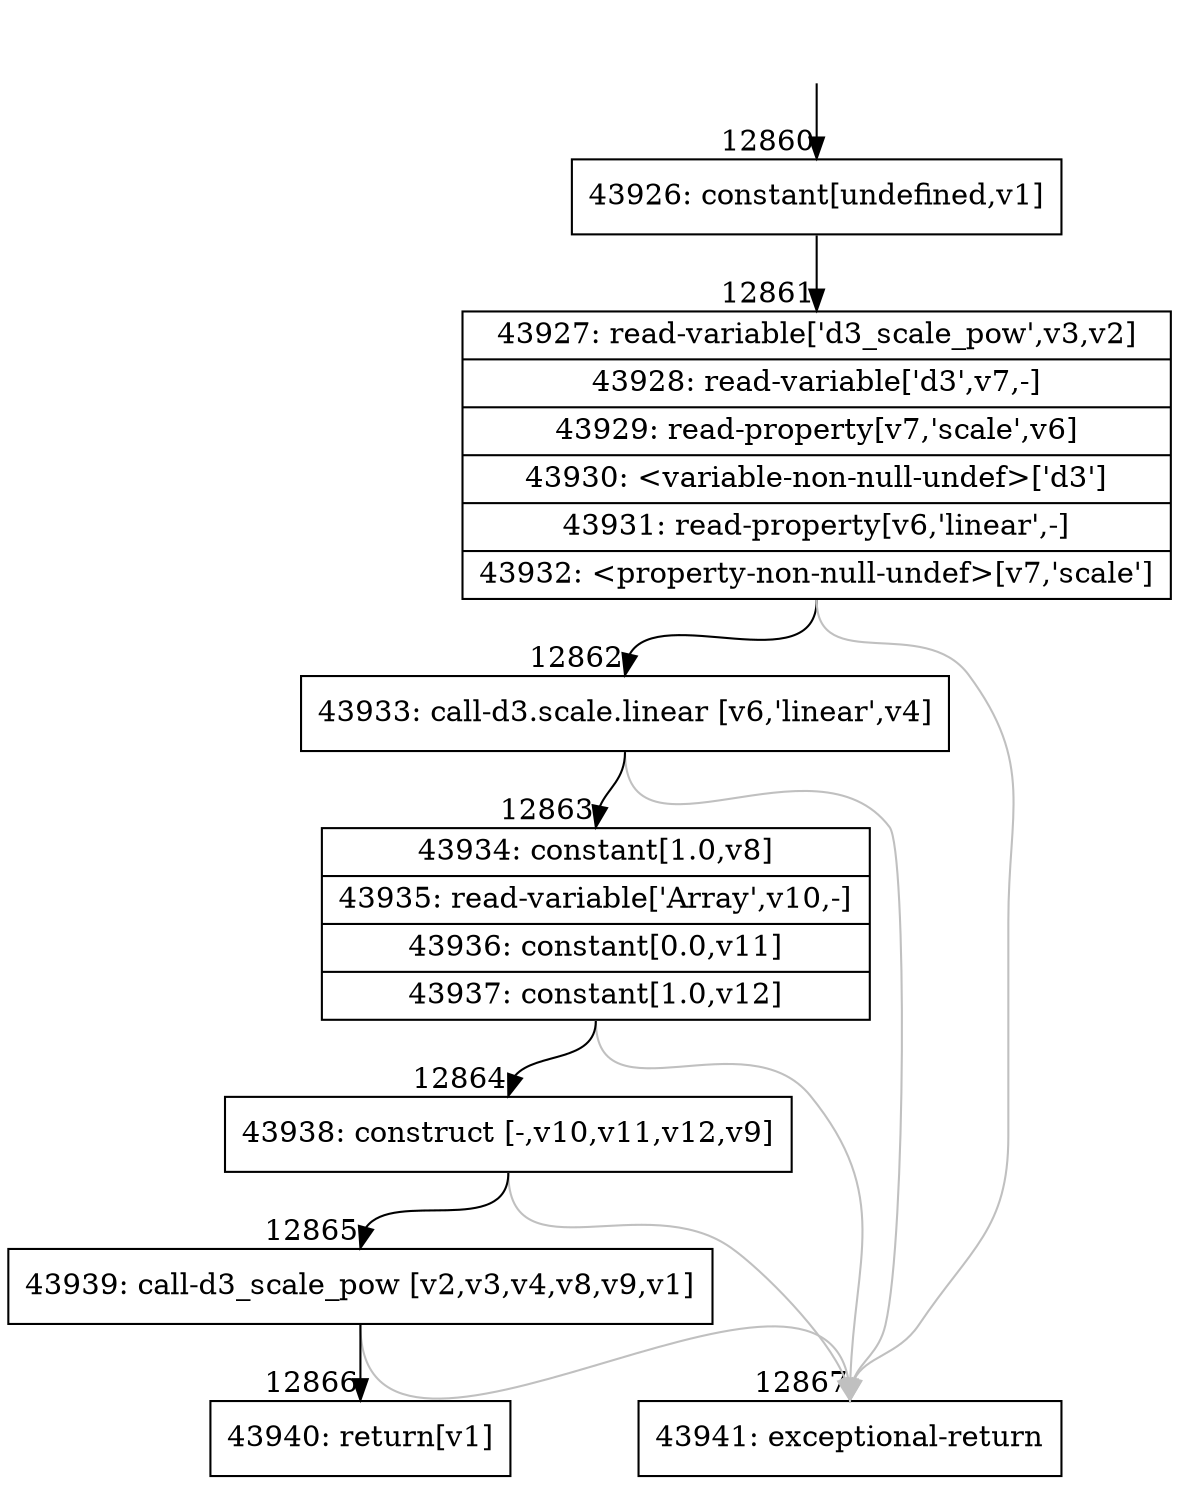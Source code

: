 digraph {
rankdir="TD"
BB_entry1187[shape=none,label=""];
BB_entry1187 -> BB12860 [tailport=s, headport=n, headlabel="    12860"]
BB12860 [shape=record label="{43926: constant[undefined,v1]}" ] 
BB12860 -> BB12861 [tailport=s, headport=n, headlabel="      12861"]
BB12861 [shape=record label="{43927: read-variable['d3_scale_pow',v3,v2]|43928: read-variable['d3',v7,-]|43929: read-property[v7,'scale',v6]|43930: \<variable-non-null-undef\>['d3']|43931: read-property[v6,'linear',-]|43932: \<property-non-null-undef\>[v7,'scale']}" ] 
BB12861 -> BB12862 [tailport=s, headport=n, headlabel="      12862"]
BB12861 -> BB12867 [tailport=s, headport=n, color=gray, headlabel="      12867"]
BB12862 [shape=record label="{43933: call-d3.scale.linear [v6,'linear',v4]}" ] 
BB12862 -> BB12863 [tailport=s, headport=n, headlabel="      12863"]
BB12862 -> BB12867 [tailport=s, headport=n, color=gray]
BB12863 [shape=record label="{43934: constant[1.0,v8]|43935: read-variable['Array',v10,-]|43936: constant[0.0,v11]|43937: constant[1.0,v12]}" ] 
BB12863 -> BB12864 [tailport=s, headport=n, headlabel="      12864"]
BB12863 -> BB12867 [tailport=s, headport=n, color=gray]
BB12864 [shape=record label="{43938: construct [-,v10,v11,v12,v9]}" ] 
BB12864 -> BB12865 [tailport=s, headport=n, headlabel="      12865"]
BB12864 -> BB12867 [tailport=s, headport=n, color=gray]
BB12865 [shape=record label="{43939: call-d3_scale_pow [v2,v3,v4,v8,v9,v1]}" ] 
BB12865 -> BB12866 [tailport=s, headport=n, headlabel="      12866"]
BB12865 -> BB12867 [tailport=s, headport=n, color=gray]
BB12866 [shape=record label="{43940: return[v1]}" ] 
BB12867 [shape=record label="{43941: exceptional-return}" ] 
//#$~ 7663
}
